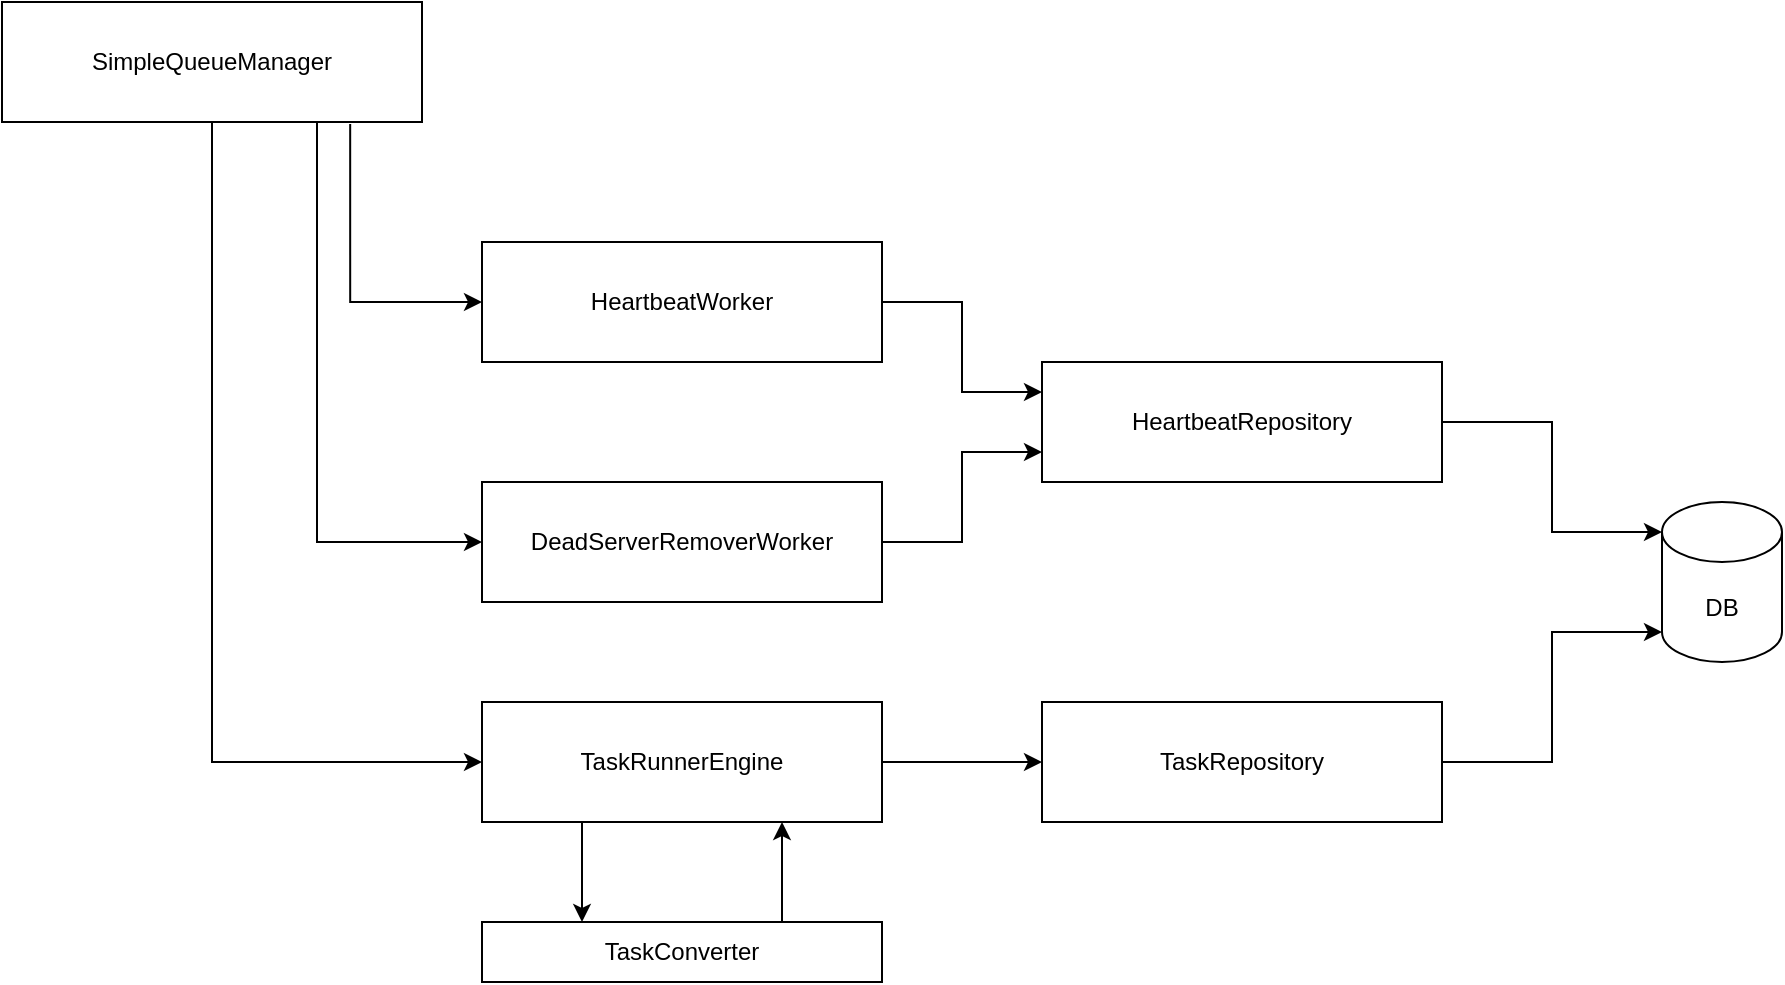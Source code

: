 <mxfile version="20.0.1" type="device" pages="2"><diagram id="txf-nbkhW-PvU8CJ5BKl" name="Schema"><mxGraphModel dx="1395" dy="906" grid="1" gridSize="10" guides="1" tooltips="1" connect="1" arrows="1" fold="1" page="1" pageScale="1" pageWidth="1169" pageHeight="827" math="0" shadow="0"><root><mxCell id="0"/><mxCell id="1" parent="0"/><mxCell id="AI4sndGZfx3elYeYtszC-6" style="edgeStyle=orthogonalEdgeStyle;rounded=0;orthogonalLoop=1;jettySize=auto;html=1;exitX=0.829;exitY=1.017;exitDx=0;exitDy=0;entryX=0;entryY=0.5;entryDx=0;entryDy=0;exitPerimeter=0;" edge="1" parent="1" source="AI4sndGZfx3elYeYtszC-1" target="AI4sndGZfx3elYeYtszC-2"><mxGeometry relative="1" as="geometry"/></mxCell><mxCell id="AI4sndGZfx3elYeYtszC-12" style="edgeStyle=orthogonalEdgeStyle;rounded=0;orthogonalLoop=1;jettySize=auto;html=1;exitX=0.75;exitY=1;exitDx=0;exitDy=0;entryX=0;entryY=0.5;entryDx=0;entryDy=0;" edge="1" parent="1" source="AI4sndGZfx3elYeYtszC-1" target="AI4sndGZfx3elYeYtszC-8"><mxGeometry relative="1" as="geometry"/></mxCell><mxCell id="AI4sndGZfx3elYeYtszC-18" style="edgeStyle=orthogonalEdgeStyle;rounded=0;orthogonalLoop=1;jettySize=auto;html=1;exitX=0.5;exitY=1;exitDx=0;exitDy=0;entryX=0;entryY=0.5;entryDx=0;entryDy=0;" edge="1" parent="1" source="AI4sndGZfx3elYeYtszC-1" target="AI4sndGZfx3elYeYtszC-17"><mxGeometry relative="1" as="geometry"/></mxCell><mxCell id="AI4sndGZfx3elYeYtszC-1" value="SimpleQueueManager" style="rounded=0;whiteSpace=wrap;html=1;" vertex="1" parent="1"><mxGeometry x="40" y="40" width="210" height="60" as="geometry"/></mxCell><mxCell id="AI4sndGZfx3elYeYtszC-14" style="edgeStyle=orthogonalEdgeStyle;rounded=0;orthogonalLoop=1;jettySize=auto;html=1;exitX=1;exitY=0.5;exitDx=0;exitDy=0;entryX=0;entryY=0.25;entryDx=0;entryDy=0;" edge="1" parent="1" source="AI4sndGZfx3elYeYtszC-2" target="AI4sndGZfx3elYeYtszC-4"><mxGeometry relative="1" as="geometry"/></mxCell><mxCell id="AI4sndGZfx3elYeYtszC-2" value="HeartbeatWorker" style="rounded=0;whiteSpace=wrap;html=1;" vertex="1" parent="1"><mxGeometry x="280" y="160" width="200" height="60" as="geometry"/></mxCell><mxCell id="AI4sndGZfx3elYeYtszC-3" value="DB" style="shape=cylinder3;whiteSpace=wrap;html=1;boundedLbl=1;backgroundOutline=1;size=15;" vertex="1" parent="1"><mxGeometry x="870" y="290" width="60" height="80" as="geometry"/></mxCell><mxCell id="AI4sndGZfx3elYeYtszC-25" style="edgeStyle=orthogonalEdgeStyle;rounded=0;orthogonalLoop=1;jettySize=auto;html=1;exitX=1;exitY=0.5;exitDx=0;exitDy=0;entryX=0;entryY=0;entryDx=0;entryDy=15;entryPerimeter=0;" edge="1" parent="1" source="AI4sndGZfx3elYeYtszC-4" target="AI4sndGZfx3elYeYtszC-3"><mxGeometry relative="1" as="geometry"/></mxCell><mxCell id="AI4sndGZfx3elYeYtszC-4" value="HeartbeatRepository" style="rounded=0;whiteSpace=wrap;html=1;" vertex="1" parent="1"><mxGeometry x="560" y="220" width="200" height="60" as="geometry"/></mxCell><mxCell id="AI4sndGZfx3elYeYtszC-15" style="edgeStyle=orthogonalEdgeStyle;rounded=0;orthogonalLoop=1;jettySize=auto;html=1;exitX=1;exitY=0.5;exitDx=0;exitDy=0;entryX=0;entryY=0.75;entryDx=0;entryDy=0;" edge="1" parent="1" source="AI4sndGZfx3elYeYtszC-8" target="AI4sndGZfx3elYeYtszC-4"><mxGeometry relative="1" as="geometry"/></mxCell><mxCell id="AI4sndGZfx3elYeYtszC-8" value="DeadServerRemoverWorker" style="rounded=0;whiteSpace=wrap;html=1;" vertex="1" parent="1"><mxGeometry x="280" y="280" width="200" height="60" as="geometry"/></mxCell><mxCell id="AI4sndGZfx3elYeYtszC-21" style="edgeStyle=orthogonalEdgeStyle;rounded=0;orthogonalLoop=1;jettySize=auto;html=1;exitX=1;exitY=0.5;exitDx=0;exitDy=0;entryX=0;entryY=0.5;entryDx=0;entryDy=0;" edge="1" parent="1" source="AI4sndGZfx3elYeYtszC-17" target="AI4sndGZfx3elYeYtszC-19"><mxGeometry relative="1" as="geometry"/></mxCell><mxCell id="AI4sndGZfx3elYeYtszC-22" style="edgeStyle=orthogonalEdgeStyle;rounded=0;orthogonalLoop=1;jettySize=auto;html=1;exitX=0.25;exitY=1;exitDx=0;exitDy=0;entryX=0.25;entryY=0;entryDx=0;entryDy=0;" edge="1" parent="1" source="AI4sndGZfx3elYeYtszC-17" target="AI4sndGZfx3elYeYtszC-20"><mxGeometry relative="1" as="geometry"/></mxCell><mxCell id="AI4sndGZfx3elYeYtszC-17" value="TaskRunnerEngine" style="rounded=0;whiteSpace=wrap;html=1;" vertex="1" parent="1"><mxGeometry x="280" y="390" width="200" height="60" as="geometry"/></mxCell><mxCell id="AI4sndGZfx3elYeYtszC-24" style="edgeStyle=orthogonalEdgeStyle;rounded=0;orthogonalLoop=1;jettySize=auto;html=1;exitX=1;exitY=0.5;exitDx=0;exitDy=0;entryX=0;entryY=1;entryDx=0;entryDy=-15;entryPerimeter=0;" edge="1" parent="1" source="AI4sndGZfx3elYeYtszC-19" target="AI4sndGZfx3elYeYtszC-3"><mxGeometry relative="1" as="geometry"/></mxCell><mxCell id="AI4sndGZfx3elYeYtszC-19" value="TaskRepository" style="rounded=0;whiteSpace=wrap;html=1;" vertex="1" parent="1"><mxGeometry x="560" y="390" width="200" height="60" as="geometry"/></mxCell><mxCell id="AI4sndGZfx3elYeYtszC-23" style="edgeStyle=orthogonalEdgeStyle;rounded=0;orthogonalLoop=1;jettySize=auto;html=1;exitX=0.75;exitY=0;exitDx=0;exitDy=0;entryX=0.75;entryY=1;entryDx=0;entryDy=0;" edge="1" parent="1" source="AI4sndGZfx3elYeYtszC-20" target="AI4sndGZfx3elYeYtszC-17"><mxGeometry relative="1" as="geometry"/></mxCell><mxCell id="AI4sndGZfx3elYeYtszC-20" value="TaskConverter" style="rounded=0;whiteSpace=wrap;html=1;" vertex="1" parent="1"><mxGeometry x="280" y="500" width="200" height="30" as="geometry"/></mxCell></root></mxGraphModel></diagram><diagram id="vXxU0xXCKLZP-Ntp7FYm" name="Workflow"><mxGraphModel dx="1395" dy="906" grid="1" gridSize="10" guides="1" tooltips="1" connect="1" arrows="1" fold="1" page="1" pageScale="1" pageWidth="1169" pageHeight="827" math="0" shadow="0"><root><mxCell id="0"/><mxCell id="1" parent="0"/><mxCell id="EUqLxdvSYz7pmBAgYmCE-1" value="Actor" style="shape=umlActor;verticalLabelPosition=bottom;verticalAlign=top;html=1;outlineConnect=0;" vertex="1" parent="1"><mxGeometry x="30" y="40" width="30" height="60" as="geometry"/></mxCell><mxCell id="b0MyCSPGPSTwDwzcxTL7-3" value="SimpleQueueManager" style="shape=umlLifeline;perimeter=lifelinePerimeter;whiteSpace=wrap;html=1;container=1;collapsible=0;recursiveResize=0;outlineConnect=0;" vertex="1" parent="1"><mxGeometry x="120" y="40" width="140" height="520" as="geometry"/></mxCell><mxCell id="b0MyCSPGPSTwDwzcxTL7-4" value="HeartbeatWorker" style="shape=umlLifeline;perimeter=lifelinePerimeter;whiteSpace=wrap;html=1;container=1;collapsible=0;recursiveResize=0;outlineConnect=0;" vertex="1" parent="1"><mxGeometry x="310" y="40" width="140" height="520" as="geometry"/></mxCell><mxCell id="b0MyCSPGPSTwDwzcxTL7-7" value="" style="html=1;points=[];perimeter=orthogonalPerimeter;" vertex="1" parent="b0MyCSPGPSTwDwzcxTL7-4"><mxGeometry x="65" y="80" width="10" height="80" as="geometry"/></mxCell><mxCell id="b0MyCSPGPSTwDwzcxTL7-5" value="DeadServerRemover" style="shape=umlLifeline;perimeter=lifelinePerimeter;whiteSpace=wrap;html=1;container=1;collapsible=0;recursiveResize=0;outlineConnect=0;" vertex="1" parent="1"><mxGeometry x="500" y="40" width="140" height="520" as="geometry"/></mxCell><mxCell id="b0MyCSPGPSTwDwzcxTL7-11" value="" style="html=1;points=[];perimeter=orthogonalPerimeter;" vertex="1" parent="b0MyCSPGPSTwDwzcxTL7-5"><mxGeometry x="65" y="200" width="10" height="80" as="geometry"/></mxCell><mxCell id="b0MyCSPGPSTwDwzcxTL7-6" value="DeadServerRemover" style="shape=umlLifeline;perimeter=lifelinePerimeter;whiteSpace=wrap;html=1;container=1;collapsible=0;recursiveResize=0;outlineConnect=0;" vertex="1" parent="1"><mxGeometry x="690" y="40" width="140" height="520" as="geometry"/></mxCell><mxCell id="b0MyCSPGPSTwDwzcxTL7-8" value="dispatch" style="html=1;verticalAlign=bottom;endArrow=block;entryX=0;entryY=0;rounded=0;" edge="1" target="b0MyCSPGPSTwDwzcxTL7-7" parent="1"><mxGeometry relative="1" as="geometry"><mxPoint x="190" y="120" as="sourcePoint"/></mxGeometry></mxCell><mxCell id="b0MyCSPGPSTwDwzcxTL7-9" value="return" style="html=1;verticalAlign=bottom;endArrow=open;dashed=1;endSize=8;exitX=0;exitY=0.95;rounded=0;" edge="1" source="b0MyCSPGPSTwDwzcxTL7-7" parent="1"><mxGeometry relative="1" as="geometry"><mxPoint x="190" y="196" as="targetPoint"/></mxGeometry></mxCell><mxCell id="b0MyCSPGPSTwDwzcxTL7-12" value="dispatch" style="html=1;verticalAlign=bottom;endArrow=block;entryX=0;entryY=0;rounded=0;" edge="1" target="b0MyCSPGPSTwDwzcxTL7-11" parent="1"><mxGeometry relative="1" as="geometry"><mxPoint x="190" y="240" as="sourcePoint"/></mxGeometry></mxCell><mxCell id="b0MyCSPGPSTwDwzcxTL7-13" value="return" style="html=1;verticalAlign=bottom;endArrow=open;dashed=1;endSize=8;exitX=0;exitY=0.95;rounded=0;" edge="1" source="b0MyCSPGPSTwDwzcxTL7-11" parent="1"><mxGeometry relative="1" as="geometry"><mxPoint x="190" y="316" as="targetPoint"/></mxGeometry></mxCell><mxCell id="b0MyCSPGPSTwDwzcxTL7-14" value="" style="html=1;points=[];perimeter=orthogonalPerimeter;" vertex="1" parent="1"><mxGeometry x="755" y="374" width="10" height="80" as="geometry"/></mxCell><mxCell id="b0MyCSPGPSTwDwzcxTL7-15" value="dispatch" style="html=1;verticalAlign=bottom;endArrow=block;entryX=0;entryY=0;rounded=0;" edge="1" target="b0MyCSPGPSTwDwzcxTL7-14" parent="1"><mxGeometry relative="1" as="geometry"><mxPoint x="190" y="374" as="sourcePoint"/></mxGeometry></mxCell><mxCell id="b0MyCSPGPSTwDwzcxTL7-16" value="return" style="html=1;verticalAlign=bottom;endArrow=open;dashed=1;endSize=8;exitX=0;exitY=0.95;rounded=0;" edge="1" source="b0MyCSPGPSTwDwzcxTL7-14" parent="1"><mxGeometry relative="1" as="geometry"><mxPoint x="190" y="450" as="targetPoint"/></mxGeometry></mxCell></root></mxGraphModel></diagram></mxfile>